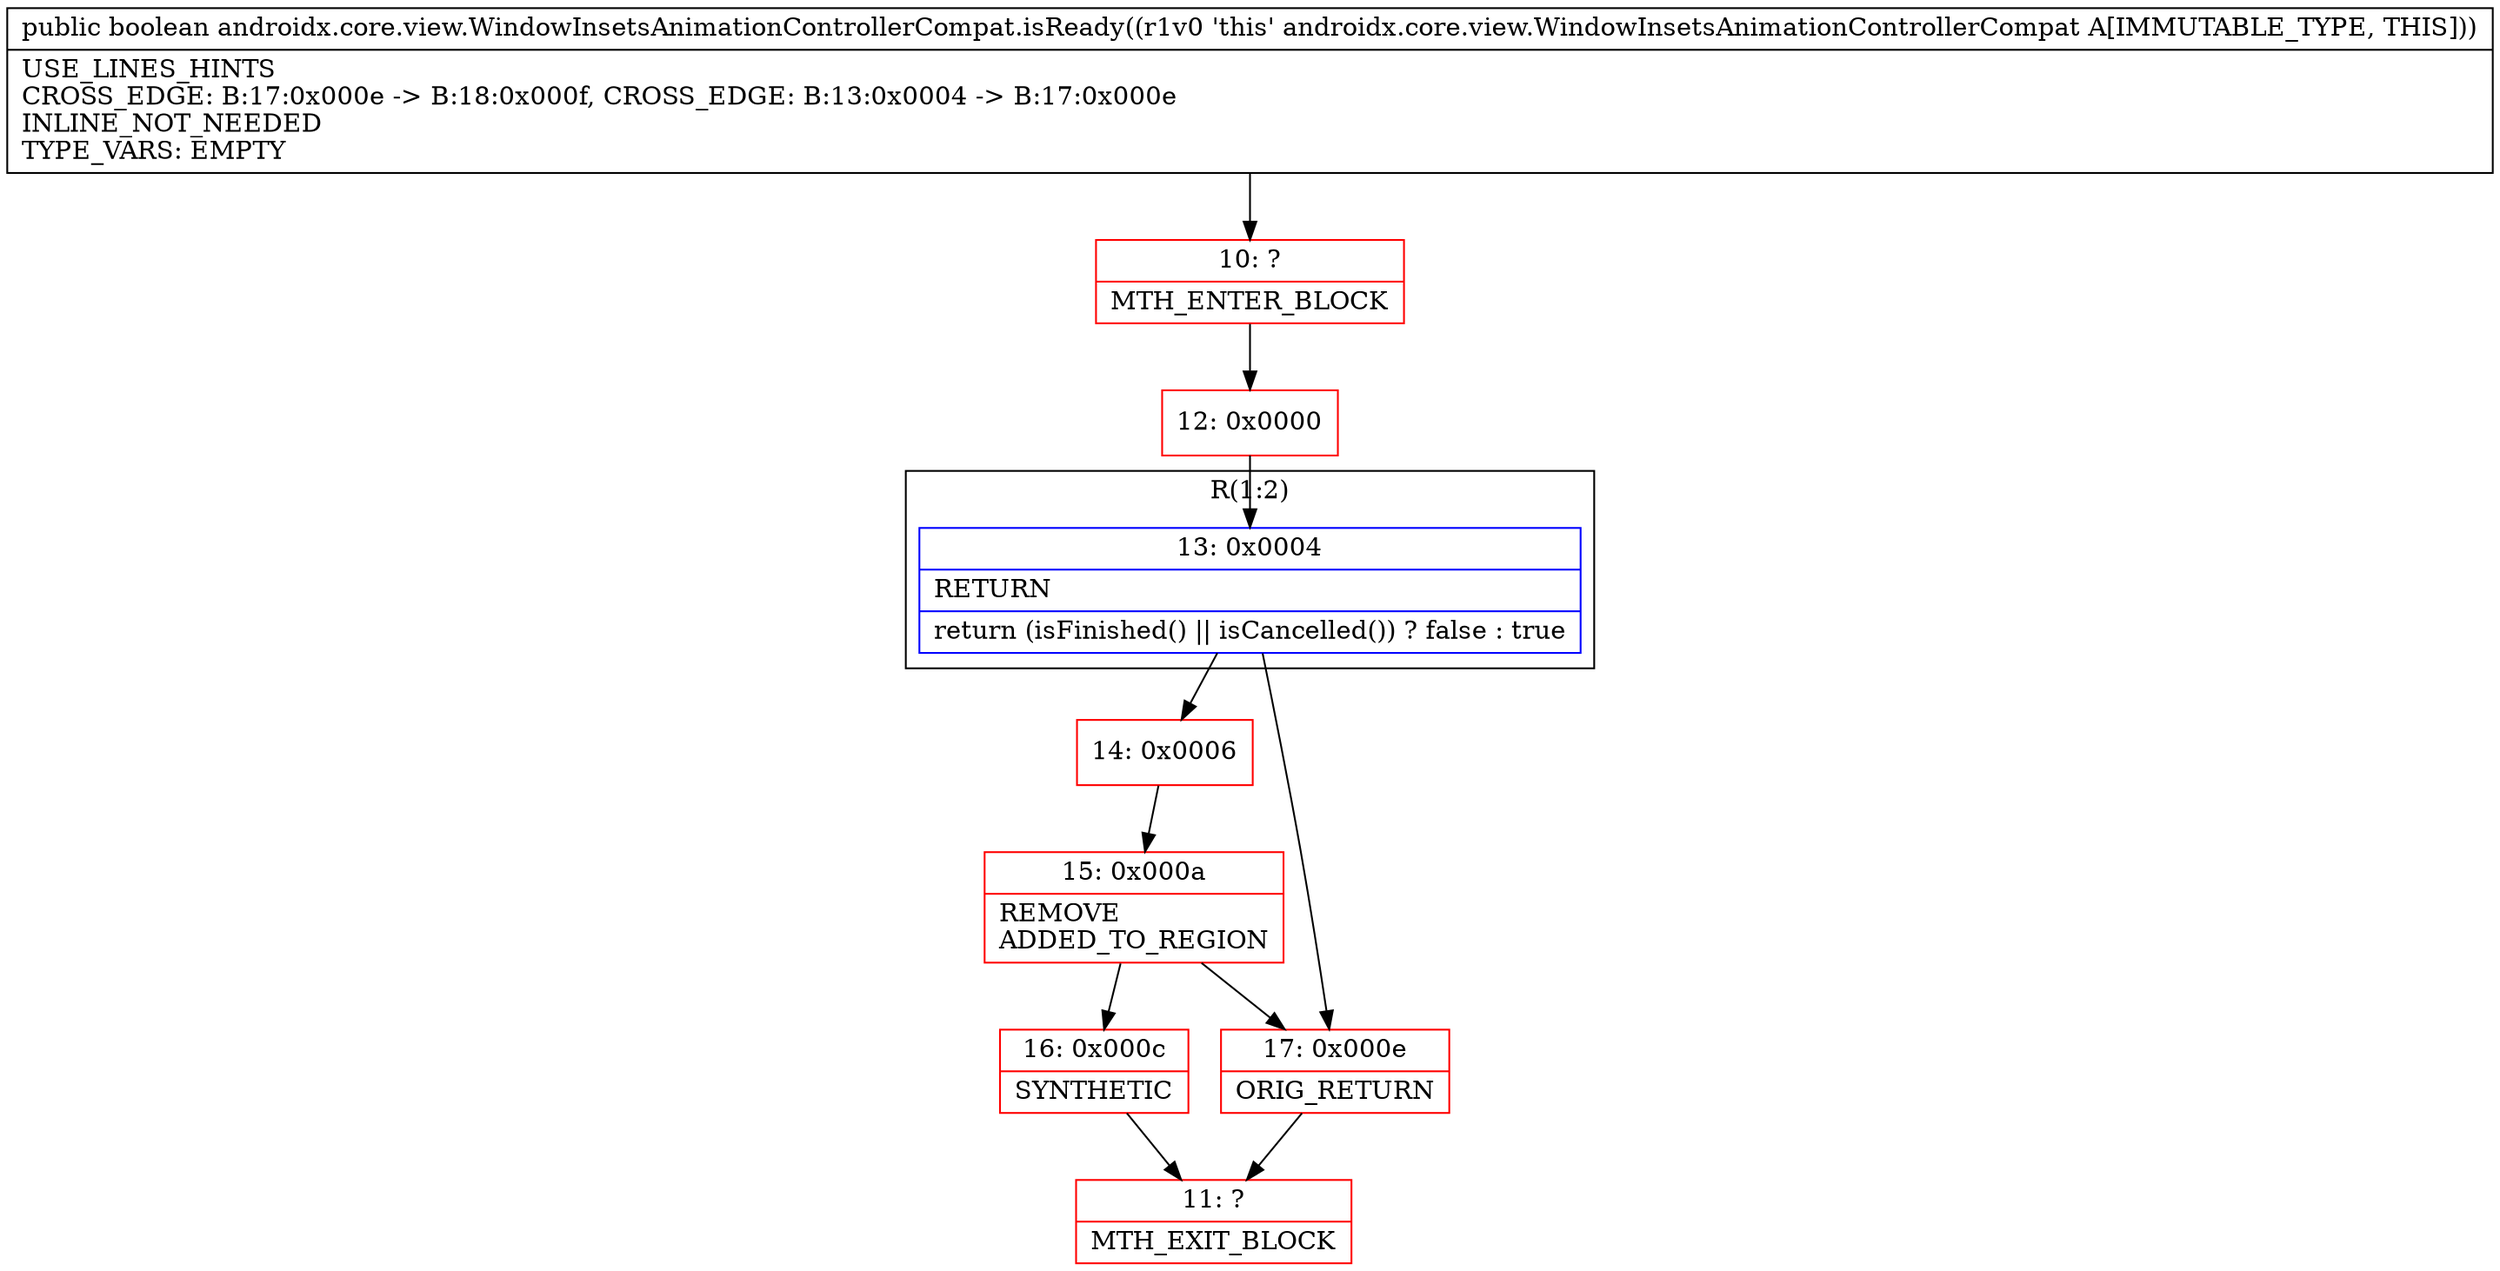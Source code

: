 digraph "CFG forandroidx.core.view.WindowInsetsAnimationControllerCompat.isReady()Z" {
subgraph cluster_Region_1011314717 {
label = "R(1:2)";
node [shape=record,color=blue];
Node_13 [shape=record,label="{13\:\ 0x0004|RETURN\l|return (isFinished() \|\| isCancelled()) ? false : true\l}"];
}
Node_10 [shape=record,color=red,label="{10\:\ ?|MTH_ENTER_BLOCK\l}"];
Node_12 [shape=record,color=red,label="{12\:\ 0x0000}"];
Node_14 [shape=record,color=red,label="{14\:\ 0x0006}"];
Node_15 [shape=record,color=red,label="{15\:\ 0x000a|REMOVE\lADDED_TO_REGION\l}"];
Node_16 [shape=record,color=red,label="{16\:\ 0x000c|SYNTHETIC\l}"];
Node_11 [shape=record,color=red,label="{11\:\ ?|MTH_EXIT_BLOCK\l}"];
Node_17 [shape=record,color=red,label="{17\:\ 0x000e|ORIG_RETURN\l}"];
MethodNode[shape=record,label="{public boolean androidx.core.view.WindowInsetsAnimationControllerCompat.isReady((r1v0 'this' androidx.core.view.WindowInsetsAnimationControllerCompat A[IMMUTABLE_TYPE, THIS]))  | USE_LINES_HINTS\lCROSS_EDGE: B:17:0x000e \-\> B:18:0x000f, CROSS_EDGE: B:13:0x0004 \-\> B:17:0x000e\lINLINE_NOT_NEEDED\lTYPE_VARS: EMPTY\l}"];
MethodNode -> Node_10;Node_13 -> Node_14;
Node_13 -> Node_17;
Node_10 -> Node_12;
Node_12 -> Node_13;
Node_14 -> Node_15;
Node_15 -> Node_16;
Node_15 -> Node_17;
Node_16 -> Node_11;
Node_17 -> Node_11;
}


